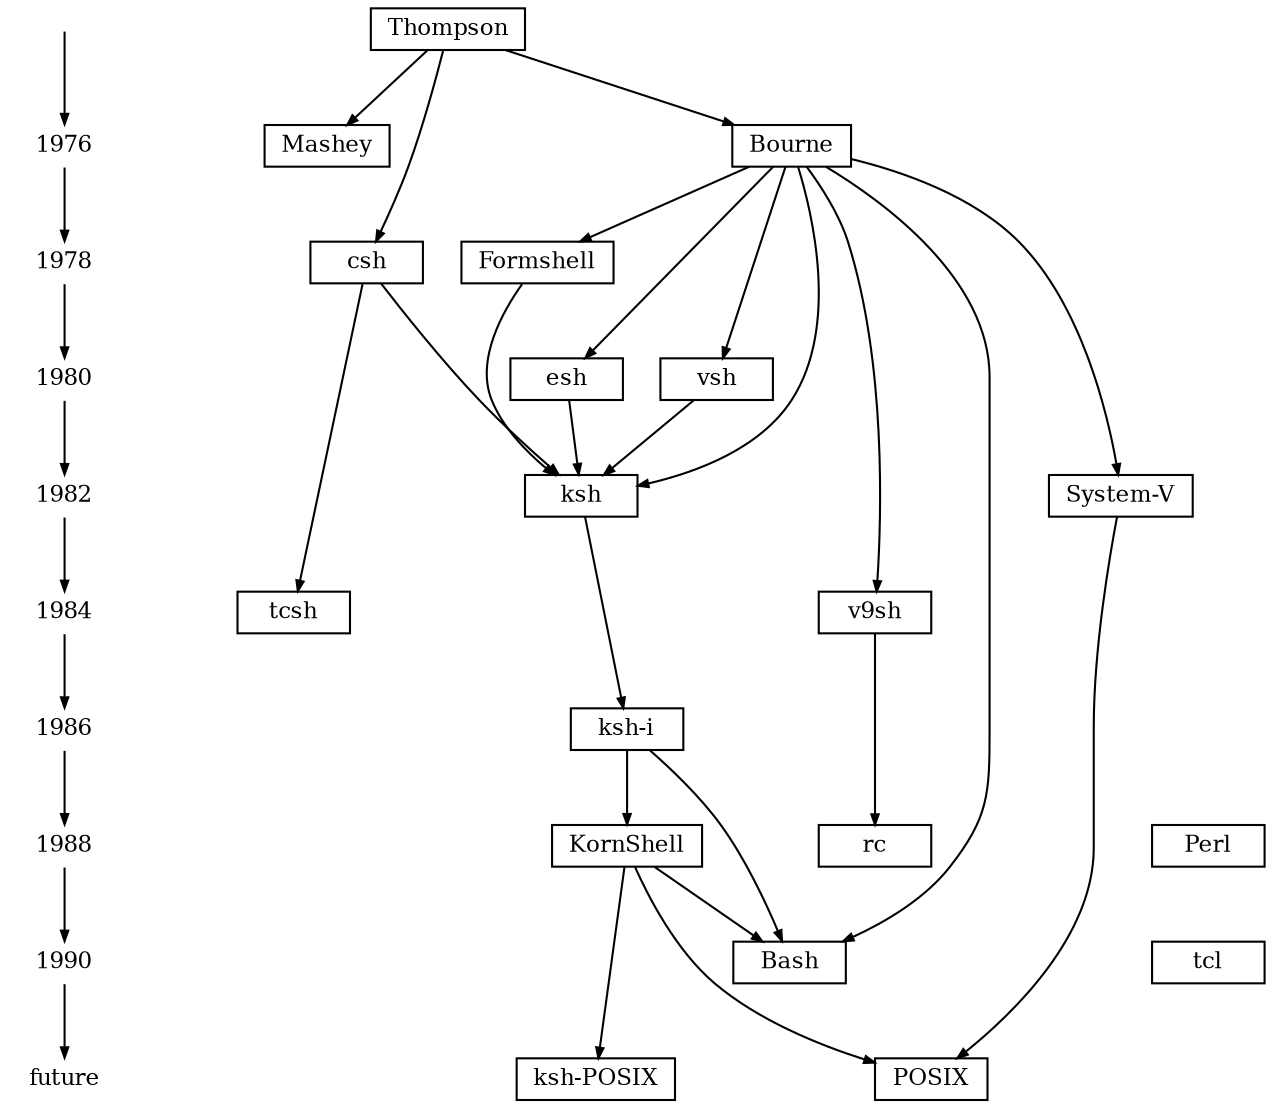 digraph shells {
	node [fontsize = 11, height = .02]
	edge [arrowsize= .5]
	
	node [shape = plaintext]
	1972 -> 1976 -> 1978 -> 1980 -> 1982 -> 1984
	1984 -> 1986 -> 1988 -> 1990 -> future

	1972 [ label = "" ];
	
	node [shape = box]
	rank = same
	{1972 Thompson}
	{1976 Mashey Bourne}
	{1978 Formshell csh}
	{1980 esh vsh}
	{1982 ksh "System-V"}
	{1984 v9sh tcsh}
	{1986 "ksh-i"}
	{1988 KornShell Perl rc}
	{1990 tcl Bash}
	{"future" POSIX "ksh-POSIX"}

	Thompson -> Mashey
	Thompson -> Bourne
	Thompson -> csh
	csh -> tcsh
	Bourne -> ksh
	Bourne -> esh
	Bourne -> vsh
	Bourne -> "System-V"
	Bourne -> v9sh
	v9sh -> rc
	Bourne -> Bash
	"ksh-i" -> Bash
	KornShell -> Bash
	esh -> ksh
	vsh -> ksh
	Formshell -> ksh
	csh -> ksh
	KornShell -> POSIX
	"System-V" -> POSIX
	ksh -> "ksh-i"
	"ksh-i" -> KornShell
	KornShell -> "ksh-POSIX"
	Bourne -> Formshell
}

